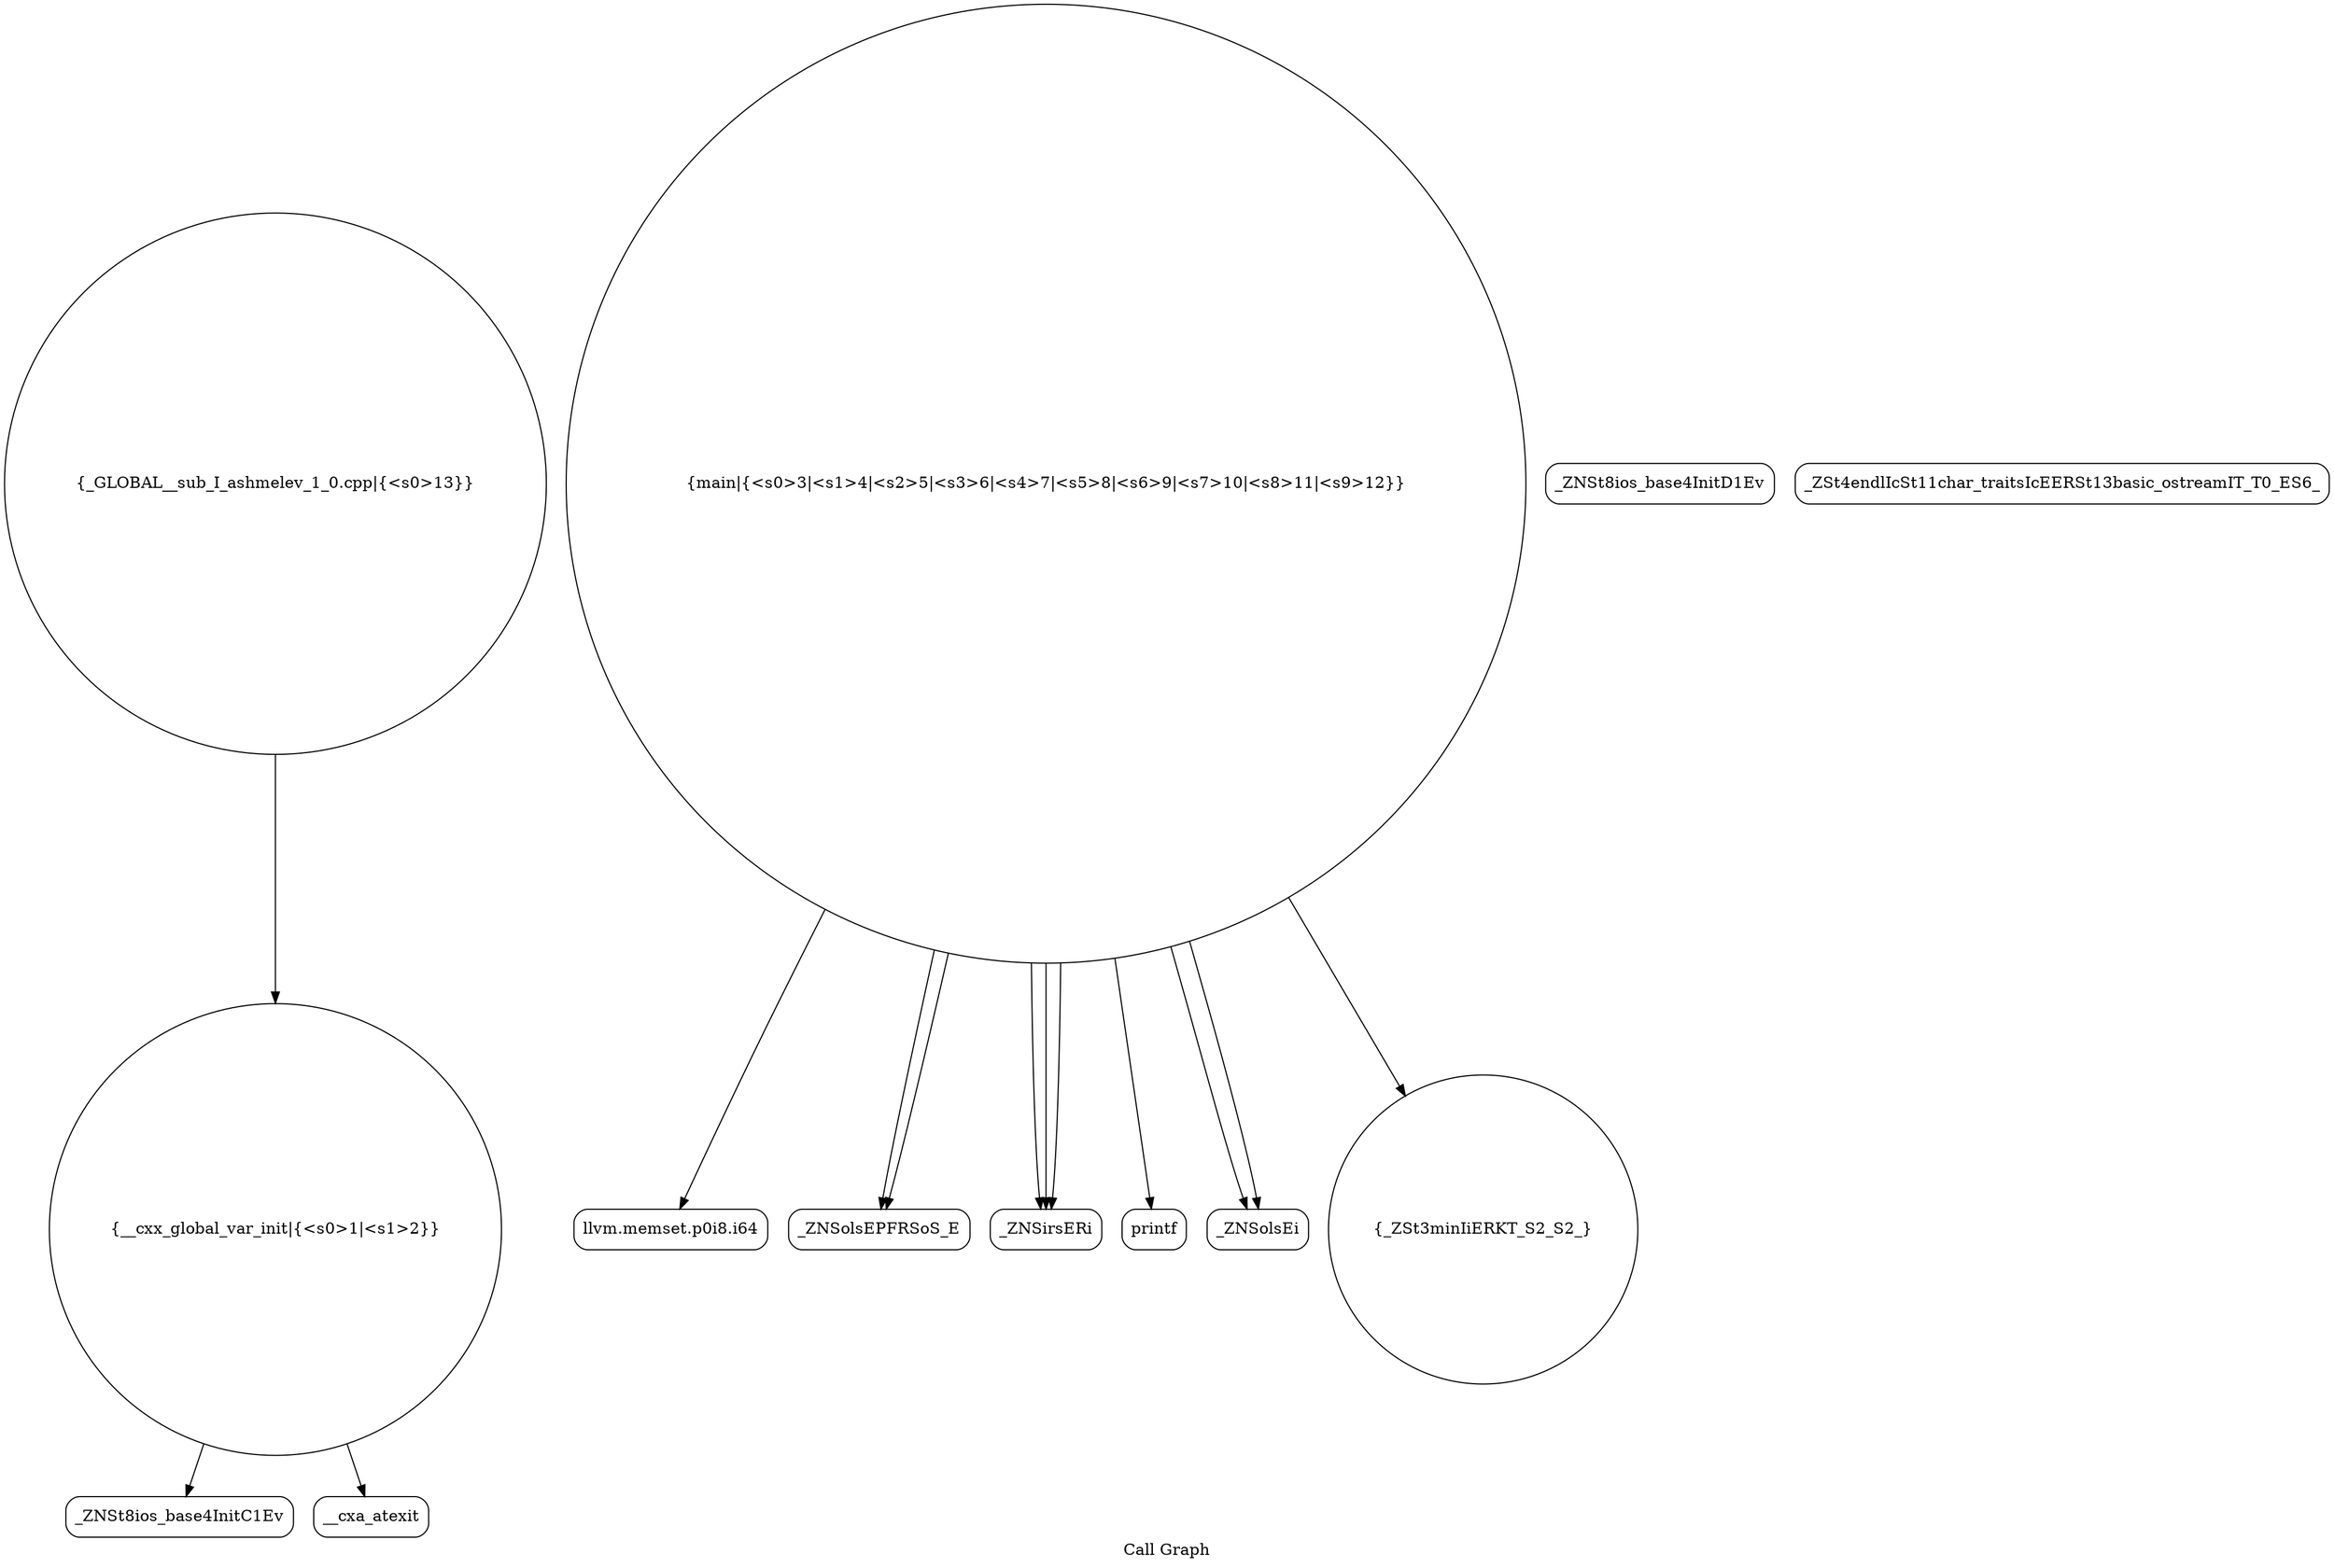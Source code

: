 digraph "Call Graph" {
	label="Call Graph";

	Node0x559f72fbafd0 [shape=record,shape=circle,label="{__cxx_global_var_init|{<s0>1|<s1>2}}"];
	Node0x559f72fbafd0:s0 -> Node0x559f72fbb460[color=black];
	Node0x559f72fbafd0:s1 -> Node0x559f72fbb560[color=black];
	Node0x559f72fbb760 [shape=record,shape=Mrecord,label="{llvm.memset.p0i8.i64}"];
	Node0x559f72fbb4e0 [shape=record,shape=Mrecord,label="{_ZNSt8ios_base4InitD1Ev}"];
	Node0x559f72fbb860 [shape=record,shape=Mrecord,label="{_ZNSolsEPFRSoS_E}"];
	Node0x559f72fbb5e0 [shape=record,shape=circle,label="{main|{<s0>3|<s1>4|<s2>5|<s3>6|<s4>7|<s5>8|<s6>9|<s7>10|<s8>11|<s9>12}}"];
	Node0x559f72fbb5e0:s0 -> Node0x559f72fbb660[color=black];
	Node0x559f72fbb5e0:s1 -> Node0x559f72fbb6e0[color=black];
	Node0x559f72fbb5e0:s2 -> Node0x559f72fbb660[color=black];
	Node0x559f72fbb5e0:s3 -> Node0x559f72fbb760[color=black];
	Node0x559f72fbb5e0:s4 -> Node0x559f72fbb660[color=black];
	Node0x559f72fbb5e0:s5 -> Node0x559f72fbb7e0[color=black];
	Node0x559f72fbb5e0:s6 -> Node0x559f72fbb860[color=black];
	Node0x559f72fbb5e0:s7 -> Node0x559f72fbb960[color=black];
	Node0x559f72fbb5e0:s8 -> Node0x559f72fbb7e0[color=black];
	Node0x559f72fbb5e0:s9 -> Node0x559f72fbb860[color=black];
	Node0x559f72fbb960 [shape=record,shape=circle,label="{_ZSt3minIiERKT_S2_S2_}"];
	Node0x559f72fbb6e0 [shape=record,shape=Mrecord,label="{printf}"];
	Node0x559f72fbb460 [shape=record,shape=Mrecord,label="{_ZNSt8ios_base4InitC1Ev}"];
	Node0x559f72fbb7e0 [shape=record,shape=Mrecord,label="{_ZNSolsEi}"];
	Node0x559f72fbb560 [shape=record,shape=Mrecord,label="{__cxa_atexit}"];
	Node0x559f72fbb8e0 [shape=record,shape=Mrecord,label="{_ZSt4endlIcSt11char_traitsIcEERSt13basic_ostreamIT_T0_ES6_}"];
	Node0x559f72fbb660 [shape=record,shape=Mrecord,label="{_ZNSirsERi}"];
	Node0x559f72fbb9e0 [shape=record,shape=circle,label="{_GLOBAL__sub_I_ashmelev_1_0.cpp|{<s0>13}}"];
	Node0x559f72fbb9e0:s0 -> Node0x559f72fbafd0[color=black];
}
